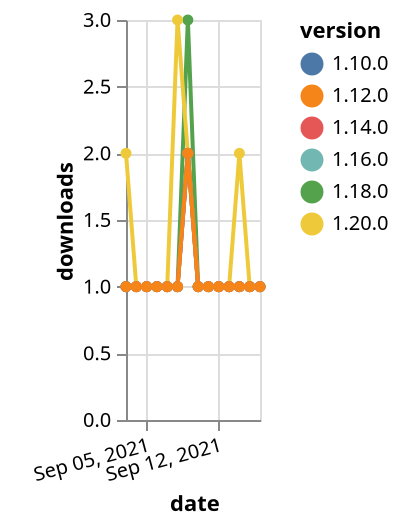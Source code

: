 {"$schema": "https://vega.github.io/schema/vega-lite/v5.json", "description": "A simple bar chart with embedded data.", "data": {"values": [{"date": "2021-09-03", "total": 188, "delta": 1, "version": "1.18.0"}, {"date": "2021-09-04", "total": 189, "delta": 1, "version": "1.18.0"}, {"date": "2021-09-05", "total": 190, "delta": 1, "version": "1.18.0"}, {"date": "2021-09-06", "total": 191, "delta": 1, "version": "1.18.0"}, {"date": "2021-09-07", "total": 192, "delta": 1, "version": "1.18.0"}, {"date": "2021-09-08", "total": 193, "delta": 1, "version": "1.18.0"}, {"date": "2021-09-09", "total": 196, "delta": 3, "version": "1.18.0"}, {"date": "2021-09-10", "total": 197, "delta": 1, "version": "1.18.0"}, {"date": "2021-09-11", "total": 198, "delta": 1, "version": "1.18.0"}, {"date": "2021-09-12", "total": 199, "delta": 1, "version": "1.18.0"}, {"date": "2021-09-13", "total": 200, "delta": 1, "version": "1.18.0"}, {"date": "2021-09-14", "total": 201, "delta": 1, "version": "1.18.0"}, {"date": "2021-09-15", "total": 202, "delta": 1, "version": "1.18.0"}, {"date": "2021-09-16", "total": 203, "delta": 1, "version": "1.18.0"}, {"date": "2021-09-03", "total": 257, "delta": 1, "version": "1.10.0"}, {"date": "2021-09-04", "total": 258, "delta": 1, "version": "1.10.0"}, {"date": "2021-09-05", "total": 259, "delta": 1, "version": "1.10.0"}, {"date": "2021-09-06", "total": 260, "delta": 1, "version": "1.10.0"}, {"date": "2021-09-07", "total": 261, "delta": 1, "version": "1.10.0"}, {"date": "2021-09-08", "total": 262, "delta": 1, "version": "1.10.0"}, {"date": "2021-09-09", "total": 264, "delta": 2, "version": "1.10.0"}, {"date": "2021-09-10", "total": 265, "delta": 1, "version": "1.10.0"}, {"date": "2021-09-11", "total": 266, "delta": 1, "version": "1.10.0"}, {"date": "2021-09-12", "total": 267, "delta": 1, "version": "1.10.0"}, {"date": "2021-09-13", "total": 268, "delta": 1, "version": "1.10.0"}, {"date": "2021-09-14", "total": 269, "delta": 1, "version": "1.10.0"}, {"date": "2021-09-15", "total": 270, "delta": 1, "version": "1.10.0"}, {"date": "2021-09-16", "total": 271, "delta": 1, "version": "1.10.0"}, {"date": "2021-09-03", "total": 122, "delta": 2, "version": "1.20.0"}, {"date": "2021-09-04", "total": 123, "delta": 1, "version": "1.20.0"}, {"date": "2021-09-05", "total": 124, "delta": 1, "version": "1.20.0"}, {"date": "2021-09-06", "total": 125, "delta": 1, "version": "1.20.0"}, {"date": "2021-09-07", "total": 126, "delta": 1, "version": "1.20.0"}, {"date": "2021-09-08", "total": 129, "delta": 3, "version": "1.20.0"}, {"date": "2021-09-09", "total": 131, "delta": 2, "version": "1.20.0"}, {"date": "2021-09-10", "total": 132, "delta": 1, "version": "1.20.0"}, {"date": "2021-09-11", "total": 133, "delta": 1, "version": "1.20.0"}, {"date": "2021-09-12", "total": 134, "delta": 1, "version": "1.20.0"}, {"date": "2021-09-13", "total": 135, "delta": 1, "version": "1.20.0"}, {"date": "2021-09-14", "total": 137, "delta": 2, "version": "1.20.0"}, {"date": "2021-09-15", "total": 138, "delta": 1, "version": "1.20.0"}, {"date": "2021-09-16", "total": 139, "delta": 1, "version": "1.20.0"}, {"date": "2021-09-03", "total": 161, "delta": 1, "version": "1.16.0"}, {"date": "2021-09-04", "total": 162, "delta": 1, "version": "1.16.0"}, {"date": "2021-09-05", "total": 163, "delta": 1, "version": "1.16.0"}, {"date": "2021-09-06", "total": 164, "delta": 1, "version": "1.16.0"}, {"date": "2021-09-07", "total": 165, "delta": 1, "version": "1.16.0"}, {"date": "2021-09-08", "total": 166, "delta": 1, "version": "1.16.0"}, {"date": "2021-09-09", "total": 168, "delta": 2, "version": "1.16.0"}, {"date": "2021-09-10", "total": 169, "delta": 1, "version": "1.16.0"}, {"date": "2021-09-11", "total": 170, "delta": 1, "version": "1.16.0"}, {"date": "2021-09-12", "total": 171, "delta": 1, "version": "1.16.0"}, {"date": "2021-09-13", "total": 172, "delta": 1, "version": "1.16.0"}, {"date": "2021-09-14", "total": 173, "delta": 1, "version": "1.16.0"}, {"date": "2021-09-15", "total": 174, "delta": 1, "version": "1.16.0"}, {"date": "2021-09-16", "total": 175, "delta": 1, "version": "1.16.0"}, {"date": "2021-09-03", "total": 188, "delta": 1, "version": "1.14.0"}, {"date": "2021-09-04", "total": 189, "delta": 1, "version": "1.14.0"}, {"date": "2021-09-05", "total": 190, "delta": 1, "version": "1.14.0"}, {"date": "2021-09-06", "total": 191, "delta": 1, "version": "1.14.0"}, {"date": "2021-09-07", "total": 192, "delta": 1, "version": "1.14.0"}, {"date": "2021-09-08", "total": 193, "delta": 1, "version": "1.14.0"}, {"date": "2021-09-09", "total": 195, "delta": 2, "version": "1.14.0"}, {"date": "2021-09-10", "total": 196, "delta": 1, "version": "1.14.0"}, {"date": "2021-09-11", "total": 197, "delta": 1, "version": "1.14.0"}, {"date": "2021-09-12", "total": 198, "delta": 1, "version": "1.14.0"}, {"date": "2021-09-13", "total": 199, "delta": 1, "version": "1.14.0"}, {"date": "2021-09-14", "total": 200, "delta": 1, "version": "1.14.0"}, {"date": "2021-09-15", "total": 201, "delta": 1, "version": "1.14.0"}, {"date": "2021-09-16", "total": 202, "delta": 1, "version": "1.14.0"}, {"date": "2021-09-03", "total": 206, "delta": 1, "version": "1.12.0"}, {"date": "2021-09-04", "total": 207, "delta": 1, "version": "1.12.0"}, {"date": "2021-09-05", "total": 208, "delta": 1, "version": "1.12.0"}, {"date": "2021-09-06", "total": 209, "delta": 1, "version": "1.12.0"}, {"date": "2021-09-07", "total": 210, "delta": 1, "version": "1.12.0"}, {"date": "2021-09-08", "total": 211, "delta": 1, "version": "1.12.0"}, {"date": "2021-09-09", "total": 213, "delta": 2, "version": "1.12.0"}, {"date": "2021-09-10", "total": 214, "delta": 1, "version": "1.12.0"}, {"date": "2021-09-11", "total": 215, "delta": 1, "version": "1.12.0"}, {"date": "2021-09-12", "total": 216, "delta": 1, "version": "1.12.0"}, {"date": "2021-09-13", "total": 217, "delta": 1, "version": "1.12.0"}, {"date": "2021-09-14", "total": 218, "delta": 1, "version": "1.12.0"}, {"date": "2021-09-15", "total": 219, "delta": 1, "version": "1.12.0"}, {"date": "2021-09-16", "total": 220, "delta": 1, "version": "1.12.0"}]}, "width": "container", "mark": {"type": "line", "point": {"filled": true}}, "encoding": {"x": {"field": "date", "type": "temporal", "timeUnit": "yearmonthdate", "title": "date", "axis": {"labelAngle": -15}}, "y": {"field": "delta", "type": "quantitative", "title": "downloads"}, "color": {"field": "version", "type": "nominal"}, "tooltip": {"field": "delta"}}}